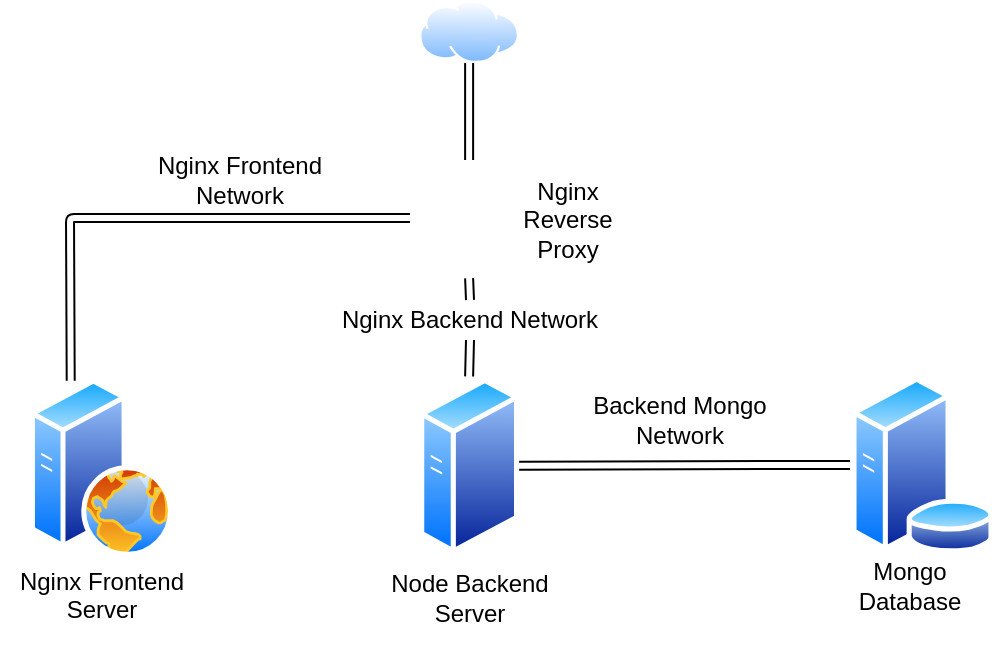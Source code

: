 <mxfile version="14.1.8" type="device"><diagram id="hf5mlBFrG8ETuymB1WAx" name="Page-1"><mxGraphModel dx="606" dy="613" grid="1" gridSize="10" guides="1" tooltips="1" connect="1" arrows="1" fold="1" page="1" pageScale="1" pageWidth="850" pageHeight="1100" math="0" shadow="0"><root><mxCell id="0"/><mxCell id="1" parent="0"/><mxCell id="SUx4WB8htoNIOzVUjceC-1" value="" style="aspect=fixed;perimeter=ellipsePerimeter;html=1;align=center;shadow=0;dashed=0;spacingTop=3;image;image=img/lib/active_directory/web_server.svg;" vertex="1" parent="1"><mxGeometry x="120" y="279.12" width="71.43" height="89.29" as="geometry"/></mxCell><mxCell id="SUx4WB8htoNIOzVUjceC-2" value="" style="aspect=fixed;perimeter=ellipsePerimeter;html=1;align=center;shadow=0;dashed=0;spacingTop=3;image;image=img/lib/active_directory/database_server.svg;" vertex="1" parent="1"><mxGeometry x="530" y="278.24" width="72.5" height="88.41" as="geometry"/></mxCell><mxCell id="SUx4WB8htoNIOzVUjceC-3" value="" style="aspect=fixed;perimeter=ellipsePerimeter;html=1;align=center;shadow=0;dashed=0;spacingTop=3;image;image=img/lib/active_directory/generic_server.svg;" vertex="1" parent="1"><mxGeometry x="314.56" y="278.24" width="50" height="89.29" as="geometry"/></mxCell><mxCell id="SUx4WB8htoNIOzVUjceC-4" value="" style="shape=image;html=1;verticalAlign=top;verticalLabelPosition=bottom;labelBackgroundColor=#ffffff;imageAspect=0;aspect=fixed;image=https://cdn4.iconfinder.com/data/icons/logos-brands-5/24/nginx-128.png" vertex="1" parent="1"><mxGeometry x="310" y="170" width="59.12" height="59.12" as="geometry"/></mxCell><mxCell id="SUx4WB8htoNIOzVUjceC-19" value="" style="shape=link;html=1;exitX=0.5;exitY=1;exitDx=0;exitDy=0;entryX=0.5;entryY=0;entryDx=0;entryDy=0;" edge="1" parent="1" source="SUx4WB8htoNIOzVUjceC-34" target="SUx4WB8htoNIOzVUjceC-3"><mxGeometry width="100" relative="1" as="geometry"><mxPoint x="350" y="310" as="sourcePoint"/><mxPoint x="450" y="310" as="targetPoint"/></mxGeometry></mxCell><object label="" Nginx-front-end-network="" id="SUx4WB8htoNIOzVUjceC-20"><mxCell style="shape=link;html=1;exitX=0.285;exitY=0.014;exitDx=0;exitDy=0;exitPerimeter=0;" edge="1" parent="1" source="SUx4WB8htoNIOzVUjceC-1"><mxGeometry width="100" relative="1" as="geometry"><mxPoint x="210" y="198.97" as="sourcePoint"/><mxPoint x="310" y="199" as="targetPoint"/><Array as="points"><mxPoint x="140" y="199"/></Array></mxGeometry></mxCell></object><mxCell id="SUx4WB8htoNIOzVUjceC-21" value="" style="shape=link;html=1;exitX=1;exitY=0.5;exitDx=0;exitDy=0;entryX=0;entryY=0.5;entryDx=0;entryDy=0;" edge="1" parent="1" source="SUx4WB8htoNIOzVUjceC-3" target="SUx4WB8htoNIOzVUjceC-2"><mxGeometry width="100" relative="1" as="geometry"><mxPoint x="280" y="250" as="sourcePoint"/><mxPoint x="380" y="250" as="targetPoint"/><Array as="points"/></mxGeometry></mxCell><mxCell id="SUx4WB8htoNIOzVUjceC-22" value="" style="shape=link;html=1;exitX=0.5;exitY=0;exitDx=0;exitDy=0;entryX=0.5;entryY=1;entryDx=0;entryDy=0;" edge="1" parent="1" source="SUx4WB8htoNIOzVUjceC-4" target="SUx4WB8htoNIOzVUjceC-23"><mxGeometry width="100" relative="1" as="geometry"><mxPoint x="280" y="290" as="sourcePoint"/><mxPoint x="340" y="120" as="targetPoint"/></mxGeometry></mxCell><mxCell id="SUx4WB8htoNIOzVUjceC-23" value="" style="aspect=fixed;perimeter=ellipsePerimeter;html=1;align=center;shadow=0;dashed=0;spacingTop=3;image;image=img/lib/active_directory/internet_cloud.svg;labelBackgroundColor=white;" vertex="1" parent="1"><mxGeometry x="314.56" y="90" width="50" height="31.5" as="geometry"/></mxCell><mxCell id="SUx4WB8htoNIOzVUjceC-32" value="Nginx Frontend Network" style="text;html=1;strokeColor=none;fillColor=none;align=center;verticalAlign=middle;whiteSpace=wrap;rounded=0;shadow=0;dashed=0;labelBackgroundColor=white;" vertex="1" parent="1"><mxGeometry x="160" y="170" width="130" height="20" as="geometry"/></mxCell><mxCell id="SUx4WB8htoNIOzVUjceC-34" value="Nginx Backend Network" style="text;html=1;strokeColor=none;fillColor=none;align=center;verticalAlign=middle;whiteSpace=wrap;rounded=0;shadow=0;dashed=0;labelBackgroundColor=white;" vertex="1" parent="1"><mxGeometry x="250" y="240" width="180" height="20" as="geometry"/></mxCell><mxCell id="SUx4WB8htoNIOzVUjceC-35" value="" style="shape=link;html=1;exitX=0.5;exitY=1;exitDx=0;exitDy=0;entryX=0.5;entryY=0;entryDx=0;entryDy=0;" edge="1" parent="1" source="SUx4WB8htoNIOzVUjceC-4" target="SUx4WB8htoNIOzVUjceC-34"><mxGeometry width="100" relative="1" as="geometry"><mxPoint x="339.56" y="229.12" as="sourcePoint"/><mxPoint x="339.56" y="278.24" as="targetPoint"/></mxGeometry></mxCell><mxCell id="SUx4WB8htoNIOzVUjceC-36" value="Backend Mongo Network" style="text;html=1;strokeColor=none;fillColor=none;align=center;verticalAlign=middle;whiteSpace=wrap;rounded=0;shadow=0;dashed=0;labelBackgroundColor=white;" vertex="1" parent="1"><mxGeometry x="380" y="290" width="130" height="20" as="geometry"/></mxCell><mxCell id="SUx4WB8htoNIOzVUjceC-37" value="&lt;div&gt;Nginx Frontend Server&lt;/div&gt;&lt;div&gt;&lt;br&gt;&lt;/div&gt;" style="text;html=1;strokeColor=none;fillColor=none;align=center;verticalAlign=middle;whiteSpace=wrap;rounded=0;shadow=0;dashed=0;labelBackgroundColor=white;" vertex="1" parent="1"><mxGeometry x="105.72" y="380" width="100" height="30" as="geometry"/></mxCell><mxCell id="SUx4WB8htoNIOzVUjceC-38" value="Node Backend Server" style="text;html=1;strokeColor=none;fillColor=none;align=center;verticalAlign=middle;whiteSpace=wrap;rounded=0;shadow=0;dashed=0;labelBackgroundColor=white;" vertex="1" parent="1"><mxGeometry x="289.56" y="368.41" width="100" height="41.59" as="geometry"/></mxCell><mxCell id="SUx4WB8htoNIOzVUjceC-39" value="Mongo Database" style="text;html=1;strokeColor=none;fillColor=none;align=center;verticalAlign=middle;whiteSpace=wrap;rounded=0;shadow=0;dashed=0;labelBackgroundColor=white;" vertex="1" parent="1"><mxGeometry x="520" y="366.65" width="80" height="33.35" as="geometry"/></mxCell><mxCell id="SUx4WB8htoNIOzVUjceC-42" value="&lt;div&gt;Nginx Reverse Proxy&lt;/div&gt;" style="text;html=1;strokeColor=none;fillColor=none;align=center;verticalAlign=middle;whiteSpace=wrap;rounded=0;shadow=0;dashed=0;labelBackgroundColor=white;" vertex="1" parent="1"><mxGeometry x="369.12" y="189.56" width="40" height="20" as="geometry"/></mxCell></root></mxGraphModel></diagram></mxfile>